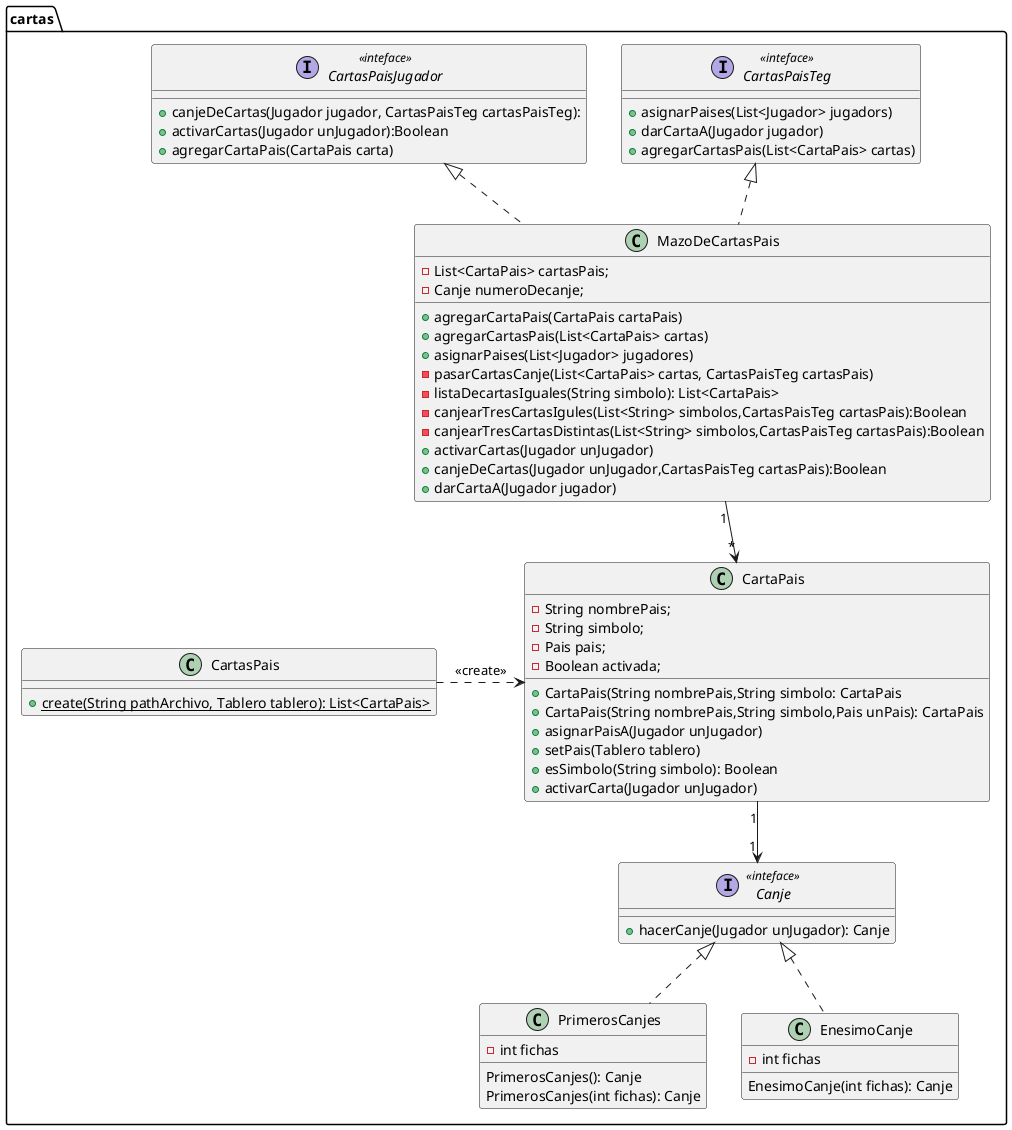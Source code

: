 @startuml
'https://plantuml.com/class-diagram

package cartas{


interface CartasPaisTeg<<inteface>>{
    + asignarPaises(List<Jugador> jugadors)
    + darCartaA(Jugador jugador)
    + agregarCartasPais(List<CartaPais> cartas)
}

interface CartasPaisJugador<<inteface>>{
    + canjeDeCartas(Jugador jugador, CartasPaisTeg cartasPaisTeg):
    + activarCartas(Jugador unJugador):Boolean
    + agregarCartaPais(CartaPais carta)
}

class MazoDeCartasPais{
    - List<CartaPais> cartasPais;
    - Canje numeroDecanje;

    'Borre los constructors y getter de size
    + agregarCartaPais(CartaPais cartaPais)
    + agregarCartasPais(List<CartaPais> cartas)
    + asignarPaises(List<Jugador> jugadores)
    - pasarCartasCanje(List<CartaPais> cartas, CartasPaisTeg cartasPais)
    - listaDecartasIguales(String simbolo): List<CartaPais>
    - canjearTresCartasIgules(List<String> simbolos,CartasPaisTeg cartasPais):Boolean
    - canjearTresCartasDistintas(List<String> simbolos,CartasPaisTeg cartasPais):Boolean
    + activarCartas(Jugador unJugador)
    + canjeDeCartas(Jugador unJugador,CartasPaisTeg cartasPais):Boolean
    + darCartaA(Jugador jugador)
}

class CartaPais{
    - String nombrePais;
    - String simbolo;
    - Pais pais;
    - Boolean activada;

    + CartaPais(String nombrePais,String simbolo: CartaPais
    + CartaPais(String nombrePais,String simbolo,Pais unPais): CartaPais
    + asignarPaisA(Jugador unJugador)
    + setPais(Tablero tablero)
    + esSimbolo(String simbolo): Boolean
    + activarCarta(Jugador unJugador)
}

interface Canje <<inteface>>{
    + hacerCanje(Jugador unJugador): Canje
}

class PrimerosCanjes{
    - int fichas
    PrimerosCanjes(): Canje
    PrimerosCanjes(int fichas): Canje
}

class EnesimoCanje{
    - int fichas
    EnesimoCanje(int fichas): Canje
}

Class CartasPais{
    +{static}create(String pathArchivo, Tablero tablero): List<CartaPais>
}


CartasPaisJugador <|.down. MazoDeCartasPais
CartasPaisTeg <|.down. MazoDeCartasPais
MazoDeCartasPais "1"-down->"*" CartaPais
CartasPais .right.> CartaPais: <<create>>
CartaPais "1"-->"1" Canje
Canje <|.. EnesimoCanje
Canje <|.. PrimerosCanjes

}

@enduml